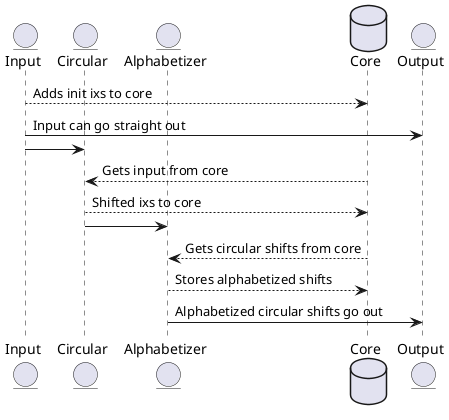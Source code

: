 @startuml
entity Input as Input
entity Circular as CS
entity Alphabetizer as Alpha
database Core as Core
entity Output as Out
Input --> Core : Adds init ixs to core
Input -> Out : Input can go straight out
Input -> CS
Core --> CS : Gets input from core
CS --> Core : Shifted ixs to core
CS -> Alpha
Core --> Alpha : Gets circular shifts from core
Alpha --> Core: Stores alphabetized shifts 
Alpha -> Out : Alphabetized circular shifts go out

@enduml